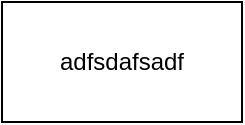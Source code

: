 <mxfile version="22.1.5" type="github">
  <diagram name="페이지-1" id="4BnnBpfynMhC0PwGsE3T">
    <mxGraphModel dx="954" dy="558" grid="1" gridSize="10" guides="1" tooltips="1" connect="1" arrows="1" fold="1" page="1" pageScale="1" pageWidth="827" pageHeight="1169" math="0" shadow="0">
      <root>
        <mxCell id="0" />
        <mxCell id="1" parent="0" />
        <mxCell id="ByslZo6p92rdGO0DhCbX-1" value="adfsdafsadf" style="rounded=0;whiteSpace=wrap;html=1;" vertex="1" parent="1">
          <mxGeometry x="350" y="260" width="120" height="60" as="geometry" />
        </mxCell>
      </root>
    </mxGraphModel>
  </diagram>
</mxfile>

